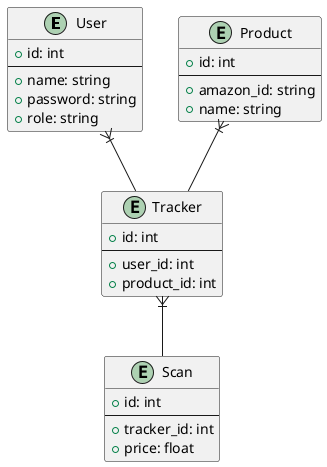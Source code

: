 @startuml
'https://plantuml.com/class-diagram

entity "User" {
    + id: int
    --
    + name: string
    + password: string
    + role: string
}

entity "Product" {
    + id: int
    --
    + amazon_id: string
    + name: string
}

entity "Tracker" {
    + id: int
    --
    + user_id: int
    + product_id: int
}

entity "Scan" {
    + id: int
    --
    + tracker_id: int
    + price: float
}

User }|-- Tracker
Product }|-- Tracker
Tracker }|-- Scan

@enduml